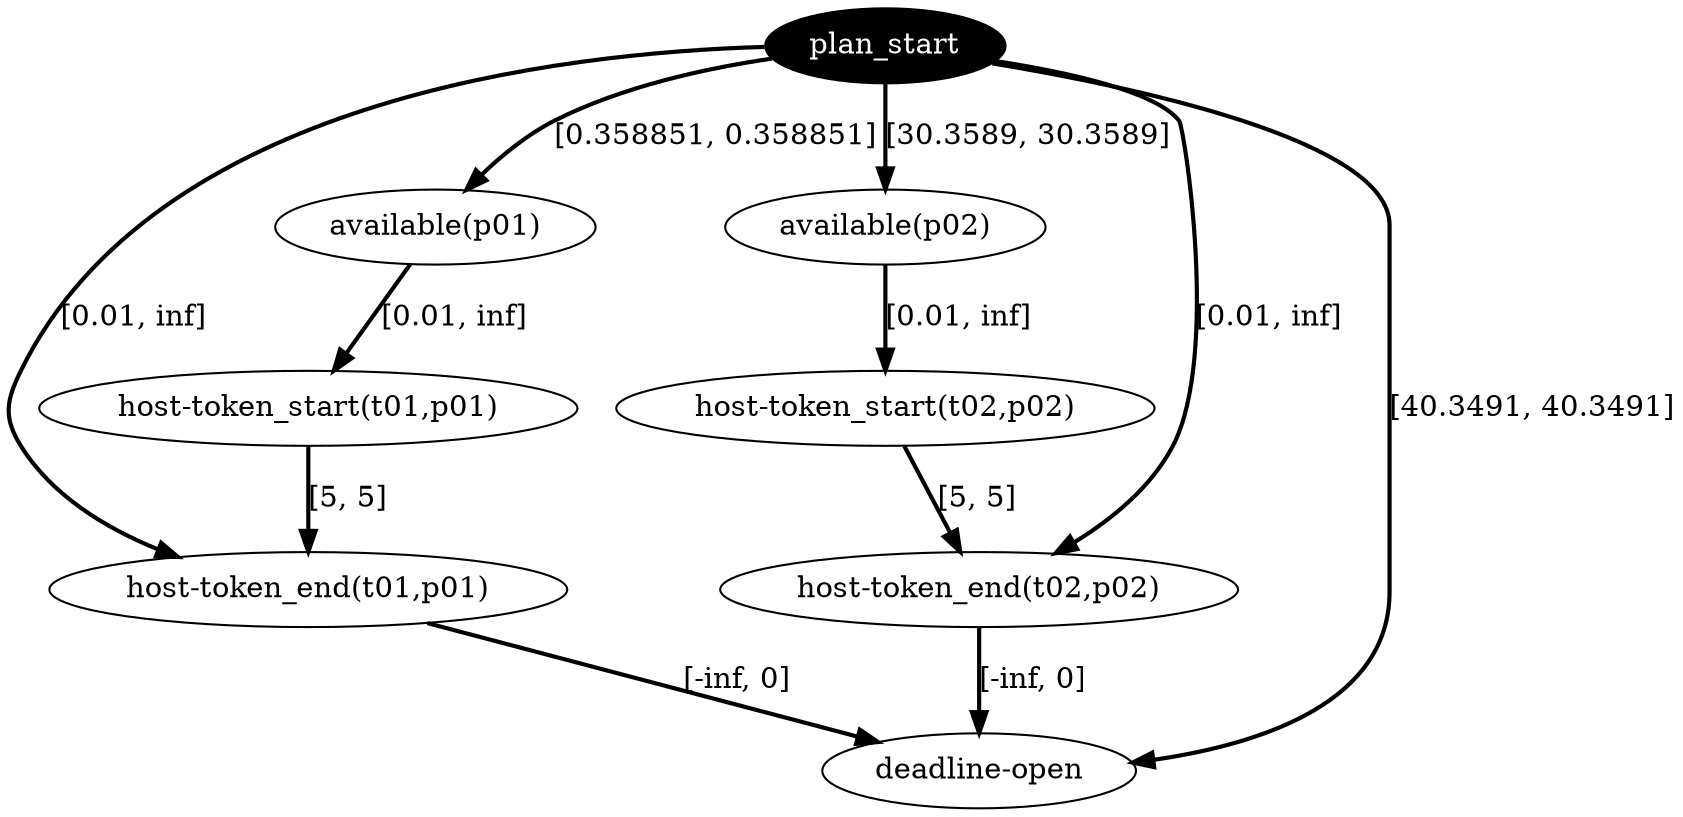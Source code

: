 digraph plan {
0[ label="plan_start",style=filled,fillcolor=black,fontcolor=white];
1[ label="host-token_start(t01,p01)"];
2[ label="host-token_end(t01,p01)"];
3[ label="host-token_start(t02,p02)"];
4[ label="host-token_end(t02,p02)"];
5[ label="available(p01)"];
6[ label="available(p02)"];
7[ label="deadline-open"];
"0" -> "5" [ label="[0.358851, 0.358851]" , penwidth=2, color="black"]
"5" -> "1" [ label="[0.01, inf]" , penwidth=2, color="black"]
"2" -> "7" [ label="[-inf, 0]" , penwidth=2, color="black"]
"1" -> "2" [ label="[5, 5]" , penwidth=2, color="black"]
"0" -> "2" [ label="[0.01, inf]" , penwidth=2, color="black"]
"0" -> "6" [ label="[30.3589, 30.3589]" , penwidth=2, color="black"]
"6" -> "3" [ label="[0.01, inf]" , penwidth=2, color="black"]
"4" -> "7" [ label="[-inf, 0]" , penwidth=2, color="black"]
"0" -> "7" [ label="[40.3491, 40.3491]" , penwidth=2, color="black"]
"3" -> "4" [ label="[5, 5]" , penwidth=2, color="black"]
"0" -> "4" [ label="[0.01, inf]" , penwidth=2, color="black"]
}

